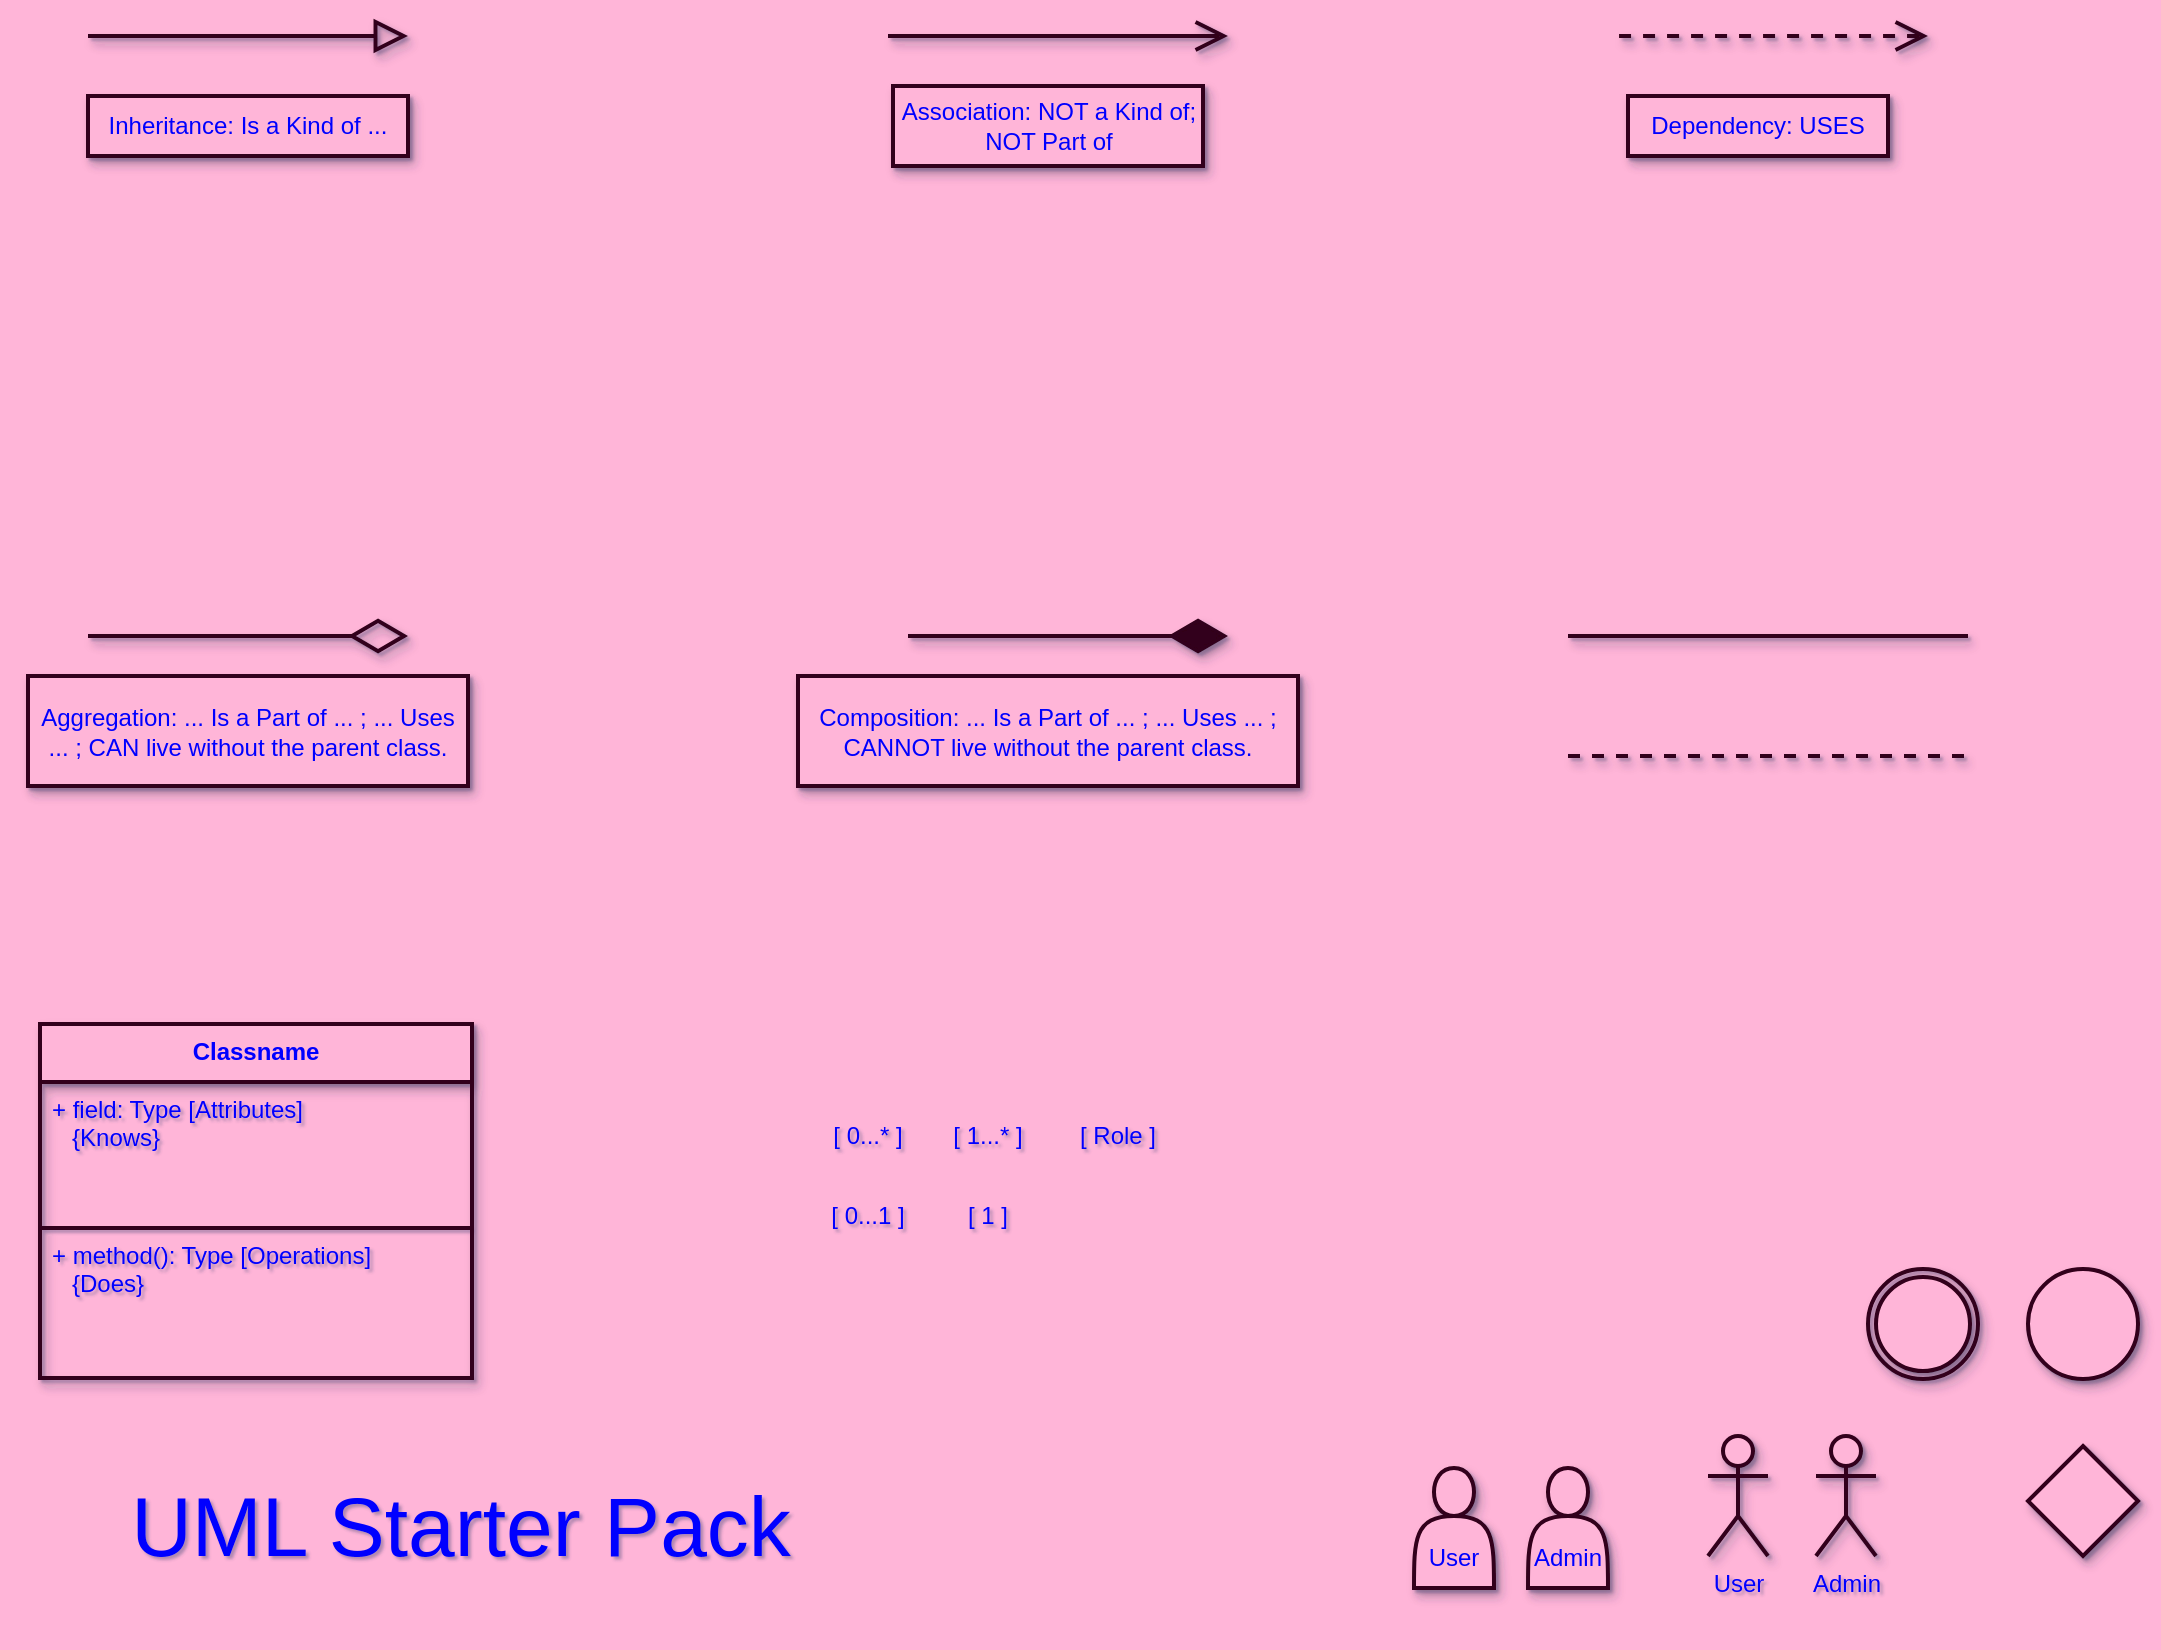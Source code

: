 <mxfile>
    <diagram id="eN1HLBj8l9-sbqCyqx8w" name="Page-1">
        <mxGraphModel dx="2050" dy="1317" grid="0" gridSize="10" guides="1" tooltips="1" connect="1" arrows="1" fold="1" page="1" pageScale="1" pageWidth="1100" pageHeight="850" background="#FFB5D8" math="0" shadow="1">
            <root>
                <mxCell id="0"/>
                <mxCell id="1" parent="0"/>
                <mxCell id="32" value="" style="endArrow=diamondThin;endFill=0;endSize=24;html=1;shadow=1;strokeWidth=2;labelBackgroundColor=none;labelBorderColor=none;strokeColor=#33001A;" parent="1" edge="1">
                    <mxGeometry width="160" relative="1" as="geometry">
                        <mxPoint x="40" y="350" as="sourcePoint"/>
                        <mxPoint x="200" y="350" as="targetPoint"/>
                    </mxGeometry>
                </mxCell>
                <mxCell id="33" value="" style="endArrow=diamondThin;endFill=1;endSize=24;html=1;shadow=1;strokeWidth=2;labelBackgroundColor=none;labelBorderColor=none;strokeColor=#33001A;" parent="1" edge="1">
                    <mxGeometry width="160" relative="1" as="geometry">
                        <mxPoint x="450" y="350" as="sourcePoint"/>
                        <mxPoint x="610" y="350" as="targetPoint"/>
                    </mxGeometry>
                </mxCell>
                <mxCell id="34" value="" style="endArrow=open;endFill=1;endSize=12;html=1;shadow=1;strokeWidth=2;labelBackgroundColor=none;labelBorderColor=none;strokeColor=#33001A;" parent="1" edge="1">
                    <mxGeometry width="160" relative="1" as="geometry">
                        <mxPoint x="440" y="50" as="sourcePoint"/>
                        <mxPoint x="610" y="50" as="targetPoint"/>
                    </mxGeometry>
                </mxCell>
                <mxCell id="122" value="" style="edgeStyle=none;html=1;endArrow=block;endFill=0;endSize=12;verticalAlign=bottom;shadow=1;strokeWidth=2;labelBackgroundColor=none;labelBorderColor=none;strokeColor=#33001A;" parent="1" edge="1">
                    <mxGeometry width="160" relative="1" as="geometry">
                        <mxPoint x="40" y="50" as="sourcePoint"/>
                        <mxPoint x="200" y="50" as="targetPoint"/>
                    </mxGeometry>
                </mxCell>
                <mxCell id="123" value="" style="edgeStyle=none;html=1;endArrow=none;verticalAlign=bottom;shadow=1;strokeWidth=2;labelBackgroundColor=none;labelBorderColor=none;strokeColor=#33001A;" parent="1" edge="1">
                    <mxGeometry width="160" relative="1" as="geometry">
                        <mxPoint x="780" y="350" as="sourcePoint"/>
                        <mxPoint x="980" y="350" as="targetPoint"/>
                    </mxGeometry>
                </mxCell>
                <mxCell id="125" value="" style="edgeStyle=none;html=1;startArrow=open;endArrow=none;startSize=12;verticalAlign=bottom;dashed=1;labelBackgroundColor=none;shadow=1;strokeWidth=2;labelBorderColor=none;strokeColor=#33001A;" parent="1" edge="1">
                    <mxGeometry width="160" relative="1" as="geometry">
                        <mxPoint x="960" y="50" as="sourcePoint"/>
                        <mxPoint x="800" y="50" as="targetPoint"/>
                    </mxGeometry>
                </mxCell>
                <mxCell id="131" value="Inheritance: Is a Kind of ..." style="text;html=1;align=center;verticalAlign=middle;whiteSpace=wrap;fillColor=#FFB5D8;fontColor=#0000FF;labelBorderColor=none;labelBackgroundColor=none;shadow=1;strokeWidth=2;strokeColor=#33001A;" parent="1" vertex="1">
                    <mxGeometry x="40" y="80" width="160" height="30" as="geometry"/>
                </mxCell>
                <mxCell id="132" value="Aggregation: ... Is a Part of ... ; ... Uses ... ; CAN live without the parent class." style="text;html=1;align=center;verticalAlign=middle;whiteSpace=wrap;fillColor=#FFB5D8;fontColor=#0000FF;labelBorderColor=none;labelBackgroundColor=none;shadow=1;strokeWidth=2;strokeColor=#33001A;" parent="1" vertex="1">
                    <mxGeometry x="10" y="370" width="220" height="55" as="geometry"/>
                </mxCell>
                <mxCell id="133" value="Association: NOT a Kind of; NOT Part of" style="text;html=1;align=center;verticalAlign=middle;whiteSpace=wrap;fillColor=#FFB5D8;fontColor=#0000FF;labelBorderColor=none;labelBackgroundColor=none;shadow=1;strokeWidth=2;strokeColor=#33001A;" parent="1" vertex="1">
                    <mxGeometry x="442.5" y="75" width="155" height="40" as="geometry"/>
                </mxCell>
                <mxCell id="134" value="Composition: ... Is a Part of ... ; ... Uses ... ; CANNOT live without the parent class." style="text;html=1;align=center;verticalAlign=middle;whiteSpace=wrap;fillColor=#FFB5D8;fontColor=#0000FF;labelBorderColor=none;labelBackgroundColor=none;shadow=1;strokeWidth=2;strokeColor=#33001A;" parent="1" vertex="1">
                    <mxGeometry x="395" y="370" width="250" height="55" as="geometry"/>
                </mxCell>
                <mxCell id="135" value="Dependency: USES" style="text;html=1;align=center;verticalAlign=middle;whiteSpace=wrap;fillColor=#FFB5D8;fontColor=#0000FF;labelBorderColor=none;labelBackgroundColor=none;shadow=1;strokeWidth=2;strokeColor=#33001A;" parent="1" vertex="1">
                    <mxGeometry x="810" y="80" width="130" height="30" as="geometry"/>
                </mxCell>
                <mxCell id="137" value="" style="endArrow=none;dashed=1;html=1;shadow=1;labelBackgroundColor=none;fontColor=#0000FF;strokeColor=#33001A;strokeWidth=2;" parent="1" edge="1">
                    <mxGeometry width="50" height="50" relative="1" as="geometry">
                        <mxPoint x="780" y="410" as="sourcePoint"/>
                        <mxPoint x="980" y="410" as="targetPoint"/>
                    </mxGeometry>
                </mxCell>
                <mxCell id="165" value="" style="rhombus;shadow=1;glass=0;labelBackgroundColor=none;fontColor=#0000FF;strokeColor=#33001A;strokeWidth=2;fillColor=#FFB5D8;gradientColor=none;" parent="1" vertex="1">
                    <mxGeometry x="1010" y="755" width="55" height="55" as="geometry"/>
                </mxCell>
                <mxCell id="166" value="" style="ellipse;shadow=1;glass=0;labelBackgroundColor=none;fontColor=#0000FF;labelBorderColor=none;fillColor=#FFB5D8;strokeColor=#33001A;strokeWidth=2;" parent="1" vertex="1">
                    <mxGeometry x="1010" y="666.5" width="55" height="55" as="geometry"/>
                </mxCell>
                <mxCell id="167" value="" style="ellipse;html=1;shape=endState;shadow=1;glass=0;labelBackgroundColor=none;fontColor=#0000FF;fillColor=#FFB5D8;strokeColor=#33001A;strokeWidth=2;" parent="1" vertex="1">
                    <mxGeometry x="930" y="666.5" width="55" height="55" as="geometry"/>
                </mxCell>
                <mxCell id="171" value="User" style="shape=umlActor;verticalLabelPosition=bottom;verticalAlign=top;html=1;shadow=1;glass=0;labelBackgroundColor=none;fontColor=#0000FF;strokeColor=#33001A;strokeWidth=2;fillColor=#FFB5D8;gradientColor=none;" parent="1" vertex="1">
                    <mxGeometry x="850" y="750" width="30" height="60" as="geometry"/>
                </mxCell>
                <mxCell id="179" value="Classname" style="swimlane;fontStyle=1;align=center;verticalAlign=top;childLayout=stackLayout;horizontal=1;startSize=29;horizontalStack=0;resizeParent=1;resizeParentMax=0;resizeLast=0;collapsible=1;marginBottom=0;shadow=1;glass=0;labelBackgroundColor=none;fontColor=#0000FF;strokeColor=#33001A;strokeWidth=2;fillColor=#FFB5D8;gradientColor=none;" parent="1" vertex="1">
                    <mxGeometry x="16" y="544" width="216" height="177" as="geometry">
                        <mxRectangle x="16" y="657" width="100" height="26" as="alternateBounds"/>
                    </mxGeometry>
                </mxCell>
                <mxCell id="180" value="+ field: Type [Attributes]&#10;   {Knows}" style="text;fillColor=none;align=left;verticalAlign=top;spacingLeft=4;spacingRight=4;overflow=hidden;rotatable=0;points=[[0,0.5],[1,0.5]];portConstraint=eastwest;fontColor=#0000FF;strokeColor=#33001A;strokeWidth=2;" parent="179" vertex="1">
                    <mxGeometry y="29" width="216" height="73" as="geometry"/>
                </mxCell>
                <mxCell id="182" value="+ method(): Type [Operations]&#10;   {Does}" style="text;fillColor=none;align=left;verticalAlign=top;spacingLeft=4;spacingRight=4;overflow=hidden;rotatable=0;points=[[0,0.5],[1,0.5]];portConstraint=eastwest;fontColor=#0000FF;strokeColor=#33001A;strokeWidth=2;" parent="179" vertex="1">
                    <mxGeometry y="102" width="216" height="75" as="geometry"/>
                </mxCell>
                <mxCell id="183" value="[ 0...* ]" style="text;html=1;strokeColor=none;fillColor=none;align=center;verticalAlign=middle;whiteSpace=wrap;rounded=0;shadow=1;glass=0;labelBackgroundColor=none;fontColor=#0000FF;" parent="1" vertex="1">
                    <mxGeometry x="410" y="590" width="40" height="20" as="geometry"/>
                </mxCell>
                <mxCell id="184" value="[ 0...1 ]" style="text;html=1;strokeColor=none;fillColor=none;align=center;verticalAlign=middle;whiteSpace=wrap;rounded=0;shadow=1;glass=0;labelBackgroundColor=none;fontColor=#0000FF;" parent="1" vertex="1">
                    <mxGeometry x="410" y="630" width="40" height="20" as="geometry"/>
                </mxCell>
                <mxCell id="185" value="[ 1...* ]" style="text;html=1;strokeColor=none;fillColor=none;align=center;verticalAlign=middle;whiteSpace=wrap;rounded=0;shadow=1;glass=0;labelBackgroundColor=none;fontColor=#0000FF;" parent="1" vertex="1">
                    <mxGeometry x="470" y="590" width="40" height="20" as="geometry"/>
                </mxCell>
                <mxCell id="186" value="[ 1 ]" style="text;html=1;strokeColor=none;fillColor=none;align=center;verticalAlign=middle;whiteSpace=wrap;rounded=0;shadow=1;glass=0;labelBackgroundColor=none;fontColor=#0000FF;" parent="1" vertex="1">
                    <mxGeometry x="470" y="630" width="40" height="20" as="geometry"/>
                </mxCell>
                <mxCell id="187" value="[ Role ]" style="text;html=1;strokeColor=none;fillColor=none;align=center;verticalAlign=middle;whiteSpace=wrap;rounded=0;shadow=1;glass=0;labelBackgroundColor=none;fontColor=#0000FF;" parent="1" vertex="1">
                    <mxGeometry x="530" y="590" width="50" height="20" as="geometry"/>
                </mxCell>
                <mxCell id="189" value="Admin" style="shape=umlActor;verticalLabelPosition=bottom;verticalAlign=top;html=1;shadow=1;glass=0;labelBackgroundColor=none;fontColor=#0000FF;strokeColor=#33001A;strokeWidth=2;fillColor=#FFB5D8;gradientColor=none;" parent="1" vertex="1">
                    <mxGeometry x="904" y="750" width="30" height="60" as="geometry"/>
                </mxCell>
                <mxCell id="190" value="&lt;br&gt;&lt;br&gt;User" style="shape=actor;whiteSpace=wrap;html=1;shadow=1;glass=0;labelBackgroundColor=none;fontColor=#0000FF;strokeColor=#33001A;strokeWidth=2;fillColor=#FFB5D8;gradientColor=none;" parent="1" vertex="1">
                    <mxGeometry x="703" y="766" width="40" height="60" as="geometry"/>
                </mxCell>
                <mxCell id="191" value="&lt;br&gt;&lt;br&gt;Admin" style="shape=actor;whiteSpace=wrap;html=1;shadow=1;glass=0;labelBackgroundColor=none;fontColor=#0000FF;strokeColor=#33001A;strokeWidth=2;fillColor=#FFB5D8;gradientColor=none;" parent="1" vertex="1">
                    <mxGeometry x="760" y="766" width="40" height="60" as="geometry"/>
                </mxCell>
                <mxCell id="193" value="&lt;font style=&quot;font-size: 42px&quot;&gt;UML Starter Pack&lt;/font&gt;" style="text;html=1;strokeColor=none;fillColor=none;align=center;verticalAlign=middle;whiteSpace=wrap;rounded=0;shadow=1;glass=0;labelBackgroundColor=none;fontColor=#0000FF;" parent="1" vertex="1">
                    <mxGeometry y="746.5" width="453" height="99" as="geometry"/>
                </mxCell>
            </root>
        </mxGraphModel>
    </diagram>
</mxfile>